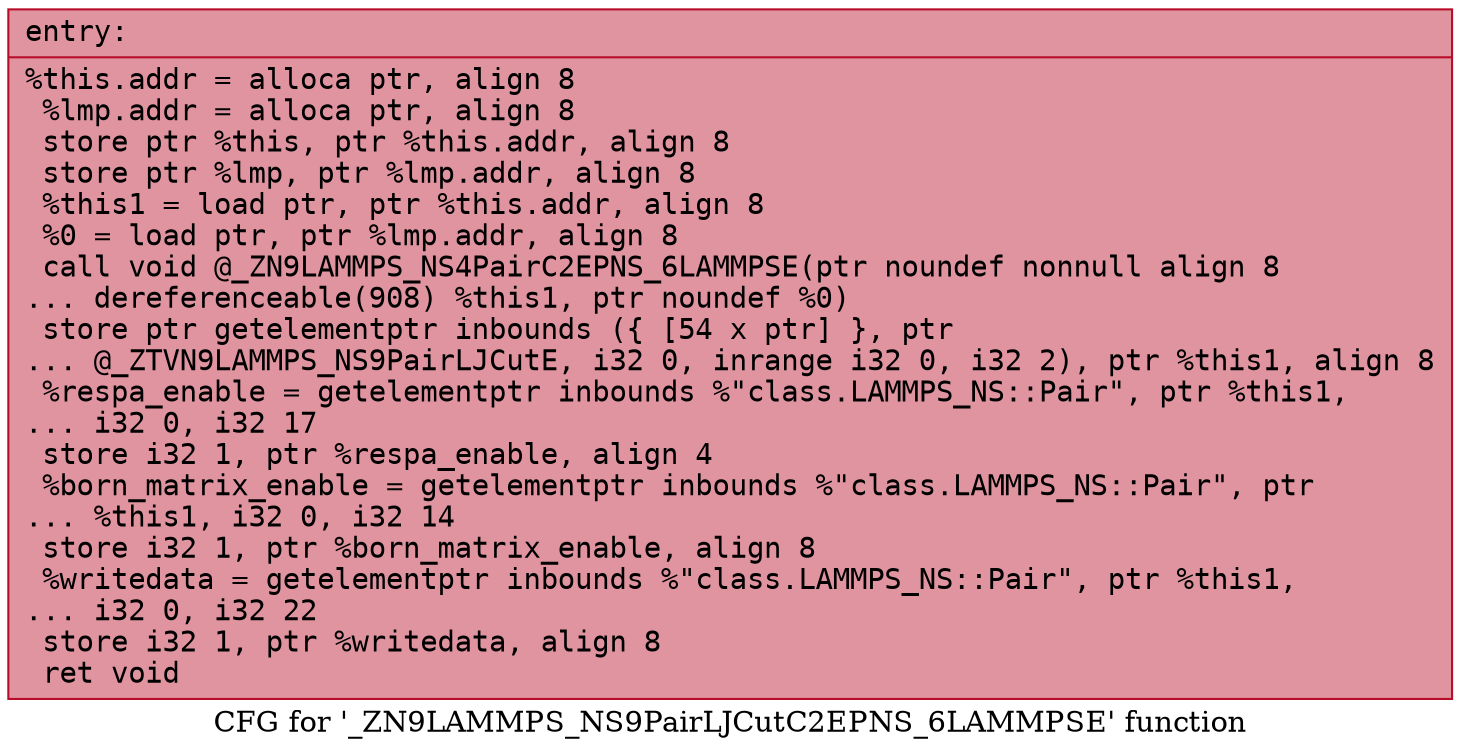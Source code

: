 digraph "CFG for '_ZN9LAMMPS_NS9PairLJCutC2EPNS_6LAMMPSE' function" {
	label="CFG for '_ZN9LAMMPS_NS9PairLJCutC2EPNS_6LAMMPSE' function";

	Node0x55993080de40 [shape=record,color="#b70d28ff", style=filled, fillcolor="#b70d2870" fontname="Courier",label="{entry:\l|  %this.addr = alloca ptr, align 8\l  %lmp.addr = alloca ptr, align 8\l  store ptr %this, ptr %this.addr, align 8\l  store ptr %lmp, ptr %lmp.addr, align 8\l  %this1 = load ptr, ptr %this.addr, align 8\l  %0 = load ptr, ptr %lmp.addr, align 8\l  call void @_ZN9LAMMPS_NS4PairC2EPNS_6LAMMPSE(ptr noundef nonnull align 8\l... dereferenceable(908) %this1, ptr noundef %0)\l  store ptr getelementptr inbounds (\{ [54 x ptr] \}, ptr\l... @_ZTVN9LAMMPS_NS9PairLJCutE, i32 0, inrange i32 0, i32 2), ptr %this1, align 8\l  %respa_enable = getelementptr inbounds %\"class.LAMMPS_NS::Pair\", ptr %this1,\l... i32 0, i32 17\l  store i32 1, ptr %respa_enable, align 4\l  %born_matrix_enable = getelementptr inbounds %\"class.LAMMPS_NS::Pair\", ptr\l... %this1, i32 0, i32 14\l  store i32 1, ptr %born_matrix_enable, align 8\l  %writedata = getelementptr inbounds %\"class.LAMMPS_NS::Pair\", ptr %this1,\l... i32 0, i32 22\l  store i32 1, ptr %writedata, align 8\l  ret void\l}"];
}
